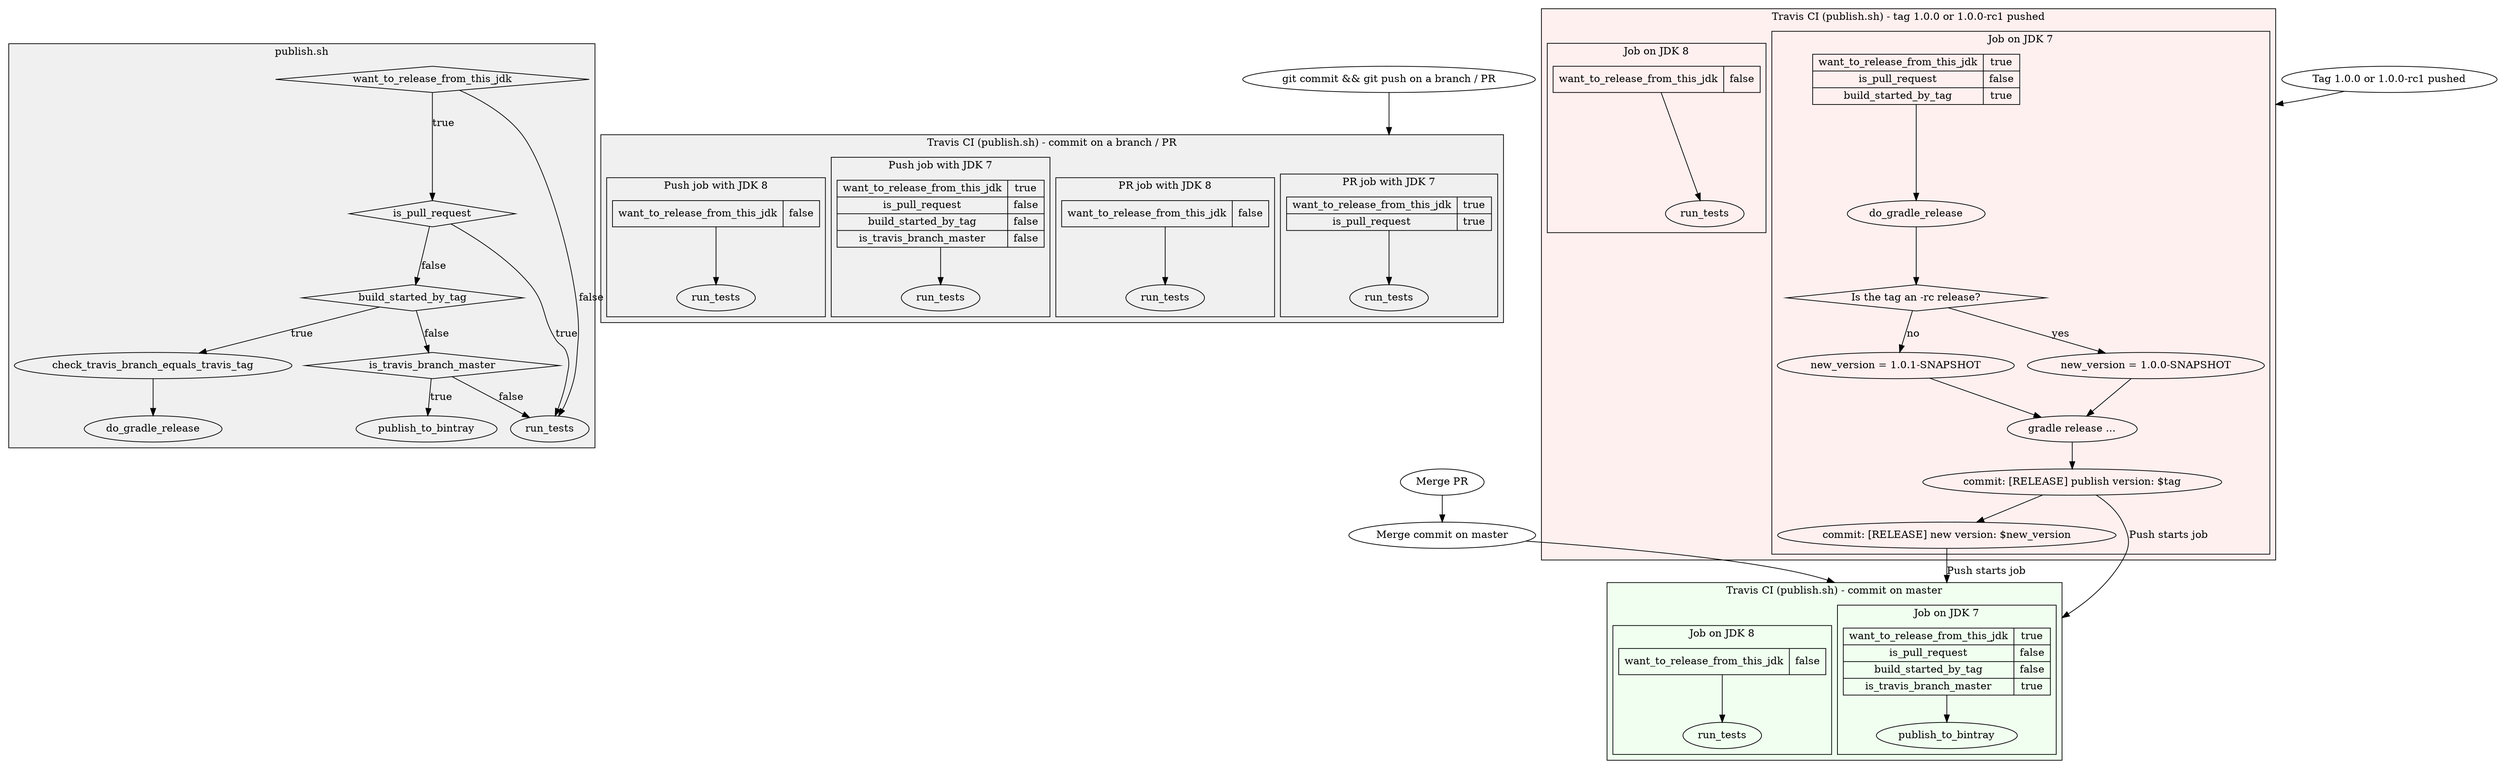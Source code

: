 digraph releaseflow {
        compound=true  # for connecting subgraphs

        subgraph cluster_publish_sh {
                label="publish.sh"
                bgcolor="#f0f0f0"
                want_to_release_from_this_jdk[shape=diamond]
                is_pull_request[shape=diamond]
                build_started_by_tag[shape=diamond]
                is_travis_branch_master[shape=diamond]

                want_to_release_from_this_jdk->run_tests [label=false]
                want_to_release_from_this_jdk->is_pull_request [label=true]

                is_pull_request->run_tests [label=true]
                is_pull_request->build_started_by_tag [label=false]

                build_started_by_tag->check_travis_branch_equals_travis_tag [label=true]
                build_started_by_tag->is_travis_branch_master [label=false]

                check_travis_branch_equals_travis_tag->do_gradle_release

                is_travis_branch_master->publish_to_bintray [label=true]
                is_travis_branch_master->run_tests [label=false]
        }

        commit_on_branch [label="git commit && git push on a branch / PR"]

        subgraph cluster_branch_travis {
                label="Travis CI (publish.sh) - commit on a branch / PR"
                bgcolor="#f0f0f0"
                subgraph cluster_branch_travis_pr_7 {
                        label="PR job with JDK 7"
                        branch_travis_pr_7_conditions
                        [
                         label="{want_to_release_from_this_jdk|is_pull_request}|{true|true}"
                         shape=record
                        ]
                        btpr7_run_tests [label=run_tests]
                        branch_travis_pr_7_conditions->btpr7_run_tests
                }
                subgraph cluster_branch_travis_pr_8 {
                        label="PR job with JDK 8"
                        branch_travis_pr_8_conditions
                        [
                         label="{want_to_release_from_this_jdk}|{false}"
                         shape=record
                        ]
                        btpr8_run_tests [label=run_tests]
                        branch_travis_pr_8_conditions->btpr8_run_tests
                }
                subgraph cluster_branch_travis_push_7 {
                        label="Push job with JDK 7"
                        branch_travis_push_7_conditions
                        [
                         label="{want_to_release_from_this_jdk|is_pull_request|build_started_by_tag|is_travis_branch_master}|{true|false|false|false}"
                         shape=record
                        ]
                        btpush7_run_tests [label=run_tests]
                        branch_travis_push_7_conditions->btpush7_run_tests
                }
                subgraph cluster_branch_travis_push_8 {
                        label="Push job with JDK 8"
                        branch_travis_push_8_conditions
                        [
                         label="{want_to_release_from_this_jdk}|{false}"
                         shape=record
                        ]
                        btpush8_run_tests [label=run_tests]
                        branch_travis_push_8_conditions->btpush8_run_tests
                }
        }

        commit_on_branch->branch_travis_pr_7_conditions [lhead=cluster_branch_travis]
                
        merge_pr[label="Merge PR"]
        merge_commit[label="Merge commit on master"]
        merge_pr->merge_commit

        subgraph cluster_master_travis {
                label="Travis CI (publish.sh) - commit on master"
                bgcolor="#f0fff0"
                subgraph cluster_master_travis_7 {
                        label="Job on JDK 7"
                        master_travis_7_conditions
                        [
                         label="{want_to_release_from_this_jdk|is_pull_request|build_started_by_tag|is_travis_branch_master}|{true|false|false|true}"
                         shape=record
                        ]
                        m7_publish [label=publish_to_bintray]
                        master_travis_7_conditions->m7_publish
                }
                subgraph cluster_master_travis_8 {
                        label="Job on JDK 8"
                        master_travis_8_conditions
                        [
                         label="{want_to_release_from_this_jdk}|{false}"
                         shape=record
                        ]
                        m8_run_tests [label=run_tests]
                        master_travis_8_conditions->m8_run_tests
                }
        }

        merge_commit->master_travis_7_conditions [lhead=cluster_master_travis]

        new_tag[label="Tag 1.0.0 or 1.0.0-rc1 pushed"]

        subgraph cluster_tag_travis {
                label="Travis CI (publish.sh) - tag 1.0.0 or 1.0.0-rc1 pushed"
                bgcolor="#fff0f0"

                subgraph cluster_tag_travis_7 {
                        label="Job on JDK 7"
                        tag_travis_7_conditions
                        [
                         label="{want_to_release_from_this_jdk|is_pull_request|build_started_by_tag}|{true|false|true}"
                         shape=record
                        ]
                        t7_rel [label="do_gradle_release"]
                        is_rc [shape=diamond, label="Is the tag an -rc release?"]

                        tag_travis_7_conditions->t7_rel
                        t7_rel->is_rc
                        
                        increment_version [label="new_version = 1.0.1-SNAPSHOT"]
                        leave_version [label="new_version = 1.0.0-SNAPSHOT"]
                        gradle_release [label="gradle release ..."]
                        pre_tag_commit [label="commit: [RELEASE] publish version: $tag"]
                        new_version_commit [label="commit: [RELEASE] new version: $new_version"]

                        is_rc->increment_version [label="no"]
                        is_rc->leave_version [label="yes"]

                        increment_version->gradle_release
                        leave_version->gradle_release
                        gradle_release->pre_tag_commit
                        pre_tag_commit->new_version_commit
                }

                
                subgraph cluster_tag_travis_8 {
                        label="Job on JDK 8"
                        tag_travis_8_conditions
                        [
                         label="{want_to_release_from_this_jdk}|{false}"
                         shape=record
                        ]
                        t8_run_tests [label=run_tests]
                        tag_travis_8_conditions->t8_run_tests
                }
                
        }
        
        new_tag->t8_run_tests [lhead=cluster_tag_travis]
        pre_tag_commit->master_travis_7_conditions [lhead=cluster_master_travis, label="Push starts job"]
        new_version_commit->master_travis_7_conditions [lhead=cluster_master_travis, label="Push starts job"]
}
